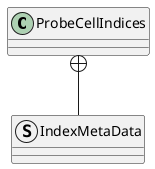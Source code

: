 @startuml
class ProbeCellIndices {
}
struct IndexMetaData {
}
ProbeCellIndices +-- IndexMetaData
@enduml
